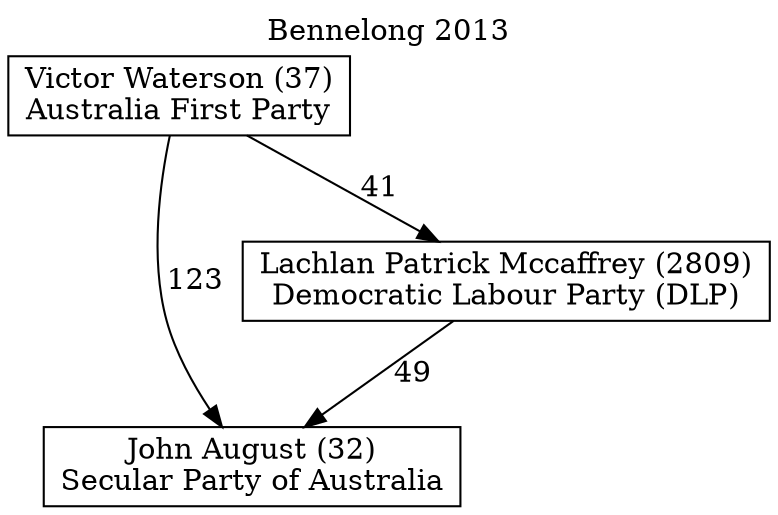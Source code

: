 // House preference flow
digraph "John August (32)_Bennelong_2013" {
	graph [label="Bennelong 2013" labelloc=t mclimit=10]
	node [shape=box]
	"John August (32)" [label="John August (32)
Secular Party of Australia"]
	"Lachlan Patrick Mccaffrey (2809)" [label="Lachlan Patrick Mccaffrey (2809)
Democratic Labour Party (DLP)"]
	"Victor Waterson (37)" [label="Victor Waterson (37)
Australia First Party"]
	"Lachlan Patrick Mccaffrey (2809)" -> "John August (32)" [label=49]
	"Victor Waterson (37)" -> "Lachlan Patrick Mccaffrey (2809)" [label=41]
	"Victor Waterson (37)" -> "John August (32)" [label=123]
}
